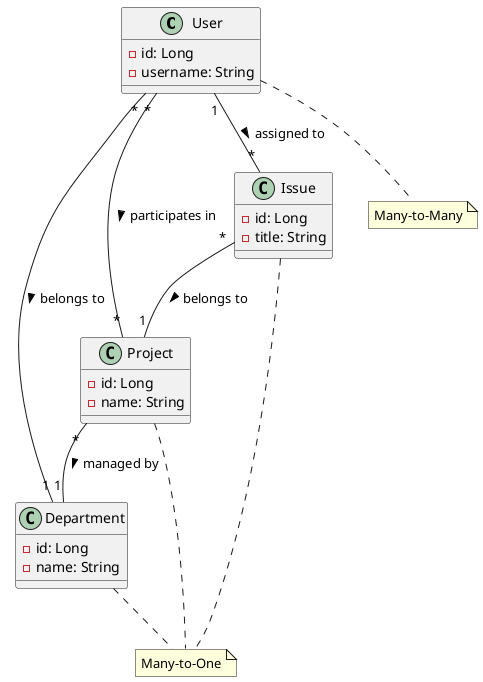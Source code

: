 @startuml
class User {
  -id: Long
  -username: String
}

class Department {
  -id: Long
  -name: String
}

class Project {
  -id: Long
  -name: String
}

class Issue {
  -id: Long
  -title: String
}

User "*" -- "1" Department : belongs to >
Project "*" -- "1" Department : managed by >
Issue "*" -- "1" Project : belongs to >

User "*" -- "*" Project : participates in >
User "1" -- "*" Issue : assigned to >

note "Many-to-One" as N1
note "Many-to-Many" as N2

Department .. N1
Project .. N1
Issue .. N1
User .. N2

@enduml 
